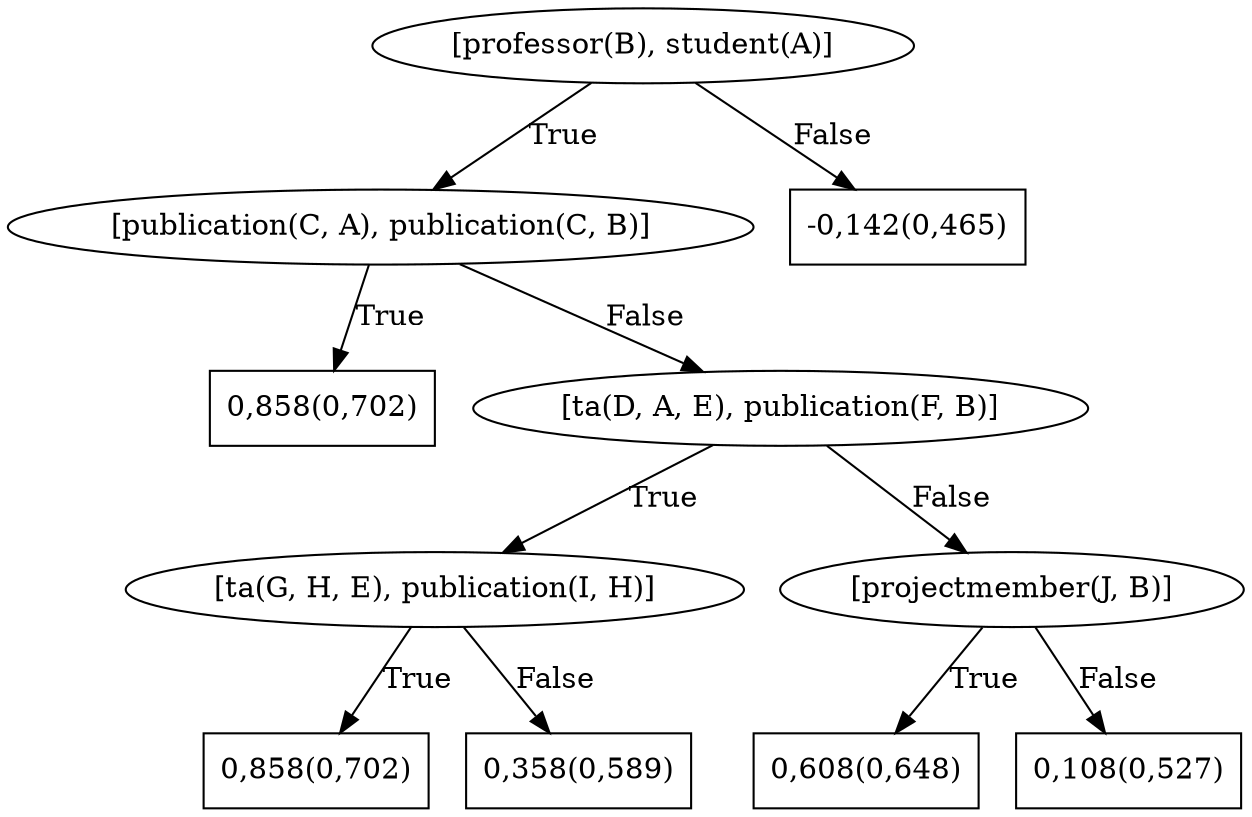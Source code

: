 digraph G{ 
1[label = "[professor(B), student(A)]"];
1 -> 2[label="True"];
1 -> 3[label="False"];
2[label = "[publication(C, A), publication(C, B)]"];
2 -> 4[label="True"];
2 -> 5[label="False"];
4[shape = box,label = "0,858(0,702)"];
5[label = "[ta(D, A, E), publication(F, B)]"];
5 -> 6[label="True"];
5 -> 7[label="False"];
6[label = "[ta(G, H, E), publication(I, H)]"];
6 -> 8[label="True"];
6 -> 9[label="False"];
8[shape = box,label = "0,858(0,702)"];
9[shape = box,label = "0,358(0,589)"];
7[label = "[projectmember(J, B)]"];
7 -> 10[label="True"];
7 -> 11[label="False"];
10[shape = box,label = "0,608(0,648)"];
11[shape = box,label = "0,108(0,527)"];
3[shape = box,label = "-0,142(0,465)"];
}

